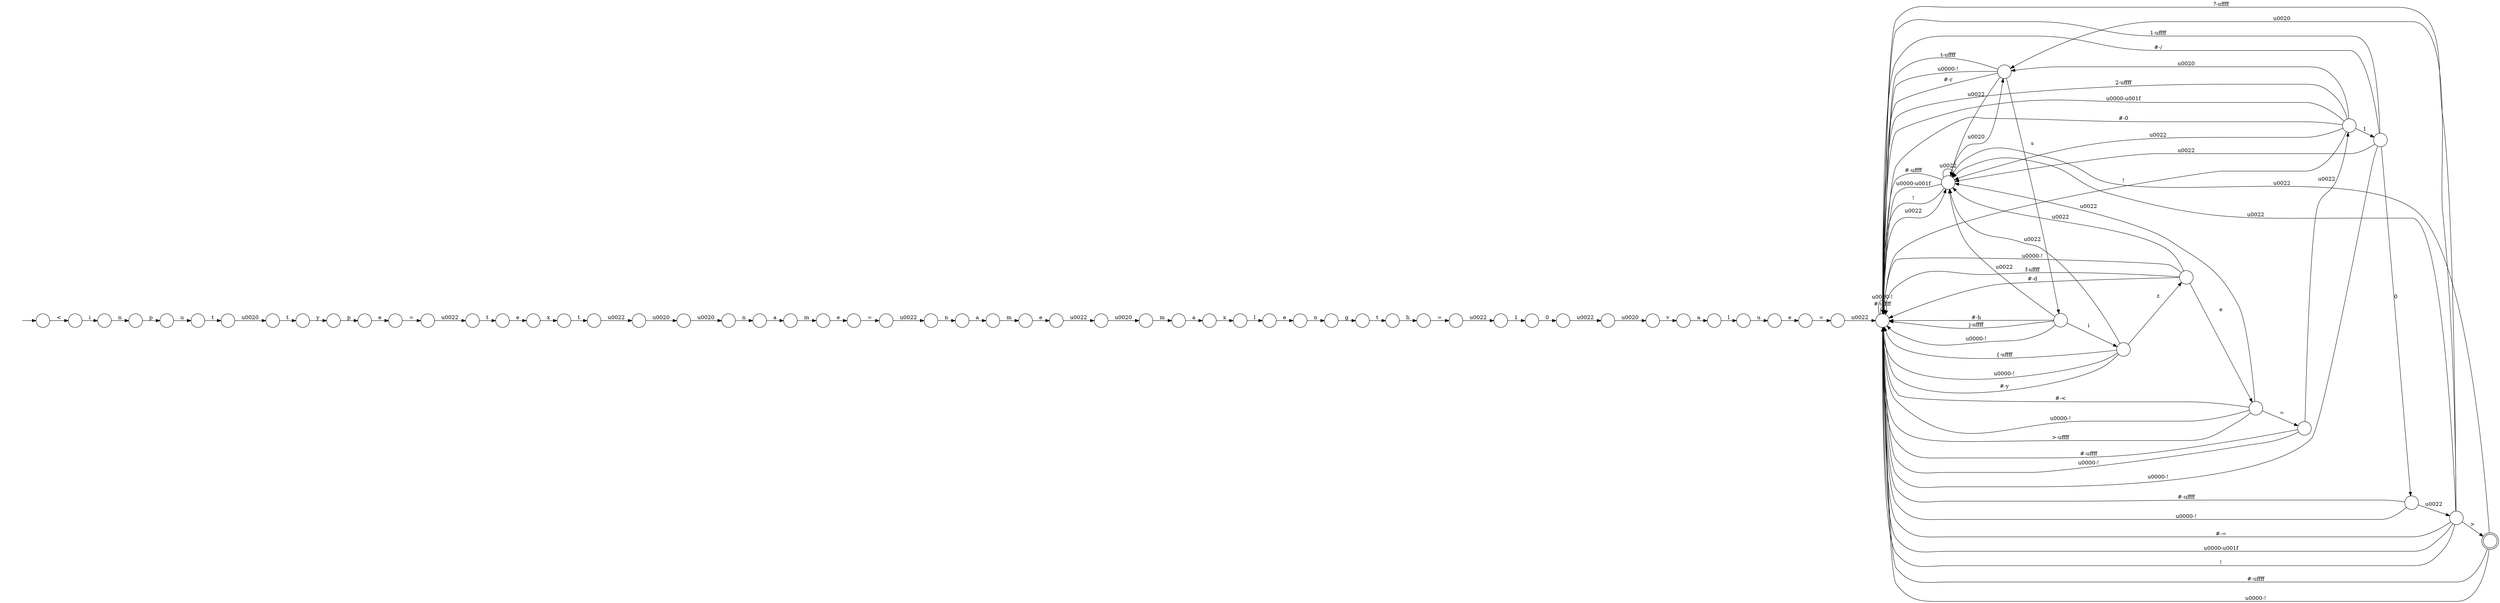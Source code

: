 digraph Automaton {
  rankdir = LR;
  0 [shape=circle,label=""];
  0 -> 40 [label="="]
  1 [shape=circle,label=""];
  1 -> 20 [label="n"]
  2 [shape=circle,label=""];
  2 -> 47 [label="y"]
  3 [shape=circle,label=""];
  3 -> 23 [label="\u0022"]
  4 [shape=circle,label=""];
  4 -> 61 [label="\u0022"]
  5 [shape=circle,label=""];
  5 -> 59 [label="e"]
  6 [shape=circle,label=""];
  6 -> 43 [label="\u0022"]
  7 [shape=circle,label=""];
  7 -> 33 [label="m"]
  8 [shape=circle,label=""];
  8 -> 66 [label="\u0022"]
  8 -> 57 [label="\u0000-!"]
  8 -> 44 [label="i"]
  8 -> 57 [label="#-h"]
  8 -> 57 [label="j-\uffff"]
  9 [shape=circle,label=""];
  9 -> 53 [label="\u0022"]
  10 [shape=circle,label=""];
  10 -> 65 [label="m"]
  11 [shape=circle,label=""];
  11 -> 17 [label="n"]
  12 [shape=circle,label=""];
  12 -> 37 [label="e"]
  13 [shape=circle,label=""];
  13 -> 16 [label="g"]
  14 [shape=circle,label=""];
  14 -> 12 [label="l"]
  15 [shape=circle,label=""];
  15 -> 25 [label="u"]
  16 [shape=circle,label=""];
  16 -> 28 [label="t"]
  17 [shape=circle,label=""];
  17 -> 63 [label="a"]
  18 [shape=circle,label=""];
  initial [shape=plaintext,label=""];
  initial -> 18
  18 -> 21 [label="<"]
  19 [shape=circle,label=""];
  19 -> 32 [label="0"]
  20 [shape=circle,label=""];
  20 -> 50 [label="p"]
  21 [shape=circle,label=""];
  21 -> 1 [label="i"]
  22 [shape=circle,label=""];
  22 -> 66 [label="\u0022"]
  22 -> 57 [label="#-="]
  22 -> 42 [label=">"]
  22 -> 57 [label="\u0000-\u001f"]
  22 -> 56 [label="\u0020"]
  22 -> 57 [label="!"]
  22 -> 57 [label="?-\uffff"]
  23 [shape=circle,label=""];
  23 -> 7 [label="\u0020"]
  24 [shape=circle,label=""];
  24 -> 66 [label="\u0022"]
  24 -> 57 [label="2-\uffff"]
  24 -> 57 [label="\u0000-\u001f"]
  24 -> 57 [label="#-0"]
  24 -> 56 [label="\u0020"]
  24 -> 55 [label="1"]
  24 -> 57 [label="!"]
  25 [shape=circle,label=""];
  25 -> 0 [label="e"]
  26 [shape=circle,label=""];
  26 -> 49 [label="\u0022"]
  27 [shape=circle,label=""];
  27 -> 35 [label="v"]
  28 [shape=circle,label=""];
  28 -> 30 [label="h"]
  29 [shape=circle,label=""];
  29 -> 4 [label="="]
  30 [shape=circle,label=""];
  30 -> 6 [label="="]
  31 [shape=circle,label=""];
  31 -> 14 [label="x"]
  32 [shape=circle,label=""];
  32 -> 64 [label="\u0022"]
  33 [shape=circle,label=""];
  33 -> 31 [label="a"]
  34 [shape=circle,label=""];
  34 -> 54 [label="="]
  34 -> 66 [label="\u0022"]
  34 -> 57 [label="#-<"]
  34 -> 57 [label="\u0000-!"]
  34 -> 57 [label=">-\uffff"]
  35 [shape=circle,label=""];
  35 -> 60 [label="a"]
  36 [shape=circle,label=""];
  36 -> 38 [label="x"]
  37 [shape=circle,label=""];
  37 -> 13 [label="n"]
  38 [shape=circle,label=""];
  38 -> 26 [label="t"]
  39 [shape=circle,label=""];
  39 -> 45 [label="t"]
  40 [shape=circle,label=""];
  40 -> 57 [label="\u0022"]
  41 [shape=circle,label=""];
  41 -> 66 [label="\u0022"]
  41 -> 57 [label="\u0000-!"]
  41 -> 34 [label="e"]
  41 -> 57 [label="f-\uffff"]
  41 -> 57 [label="#-d"]
  42 [shape=doublecircle,label=""];
  42 -> 66 [label="\u0022"]
  42 -> 57 [label="#-\uffff"]
  42 -> 57 [label="\u0000-!"]
  43 [shape=circle,label=""];
  43 -> 19 [label="1"]
  44 [shape=circle,label=""];
  44 -> 41 [label="z"]
  44 -> 66 [label="\u0022"]
  44 -> 57 [label="\u0000-!"]
  44 -> 57 [label="#-y"]
  44 -> 57 [label="{-\uffff"]
  45 [shape=circle,label=""];
  45 -> 46 [label="\u0020"]
  46 [shape=circle,label=""];
  46 -> 2 [label="t"]
  47 [shape=circle,label=""];
  47 -> 5 [label="p"]
  48 [shape=circle,label=""];
  48 -> 10 [label="a"]
  49 [shape=circle,label=""];
  49 -> 58 [label="\u0020"]
  50 [shape=circle,label=""];
  50 -> 39 [label="u"]
  51 [shape=circle,label=""];
  51 -> 22 [label="\u0022"]
  51 -> 57 [label="#-\uffff"]
  51 -> 57 [label="\u0000-!"]
  52 [shape=circle,label=""];
  52 -> 29 [label="e"]
  53 [shape=circle,label=""];
  53 -> 62 [label="t"]
  54 [shape=circle,label=""];
  54 -> 24 [label="\u0022"]
  54 -> 57 [label="#-\uffff"]
  54 -> 57 [label="\u0000-!"]
  55 [shape=circle,label=""];
  55 -> 66 [label="\u0022"]
  55 -> 57 [label="\u0000-!"]
  55 -> 57 [label="1-\uffff"]
  55 -> 51 [label="0"]
  55 -> 57 [label="#-/"]
  56 [shape=circle,label=""];
  56 -> 66 [label="\u0022"]
  56 -> 57 [label="\u0000-!"]
  56 -> 57 [label="#-r"]
  56 -> 8 [label="s"]
  56 -> 57 [label="t-\uffff"]
  57 [shape=circle,label=""];
  57 -> 66 [label="\u0022"]
  57 -> 57 [label="#-\uffff"]
  57 -> 57 [label="\u0000-!"]
  58 [shape=circle,label=""];
  58 -> 11 [label="\u0020"]
  59 [shape=circle,label=""];
  59 -> 9 [label="="]
  60 [shape=circle,label=""];
  60 -> 15 [label="l"]
  61 [shape=circle,label=""];
  61 -> 48 [label="n"]
  62 [shape=circle,label=""];
  62 -> 36 [label="e"]
  63 [shape=circle,label=""];
  63 -> 52 [label="m"]
  64 [shape=circle,label=""];
  64 -> 27 [label="\u0020"]
  65 [shape=circle,label=""];
  65 -> 3 [label="e"]
  66 [shape=circle,label=""];
  66 -> 66 [label="\u0022"]
  66 -> 57 [label="#-\uffff"]
  66 -> 57 [label="\u0000-\u001f"]
  66 -> 56 [label="\u0020"]
  66 -> 57 [label="!"]
}


